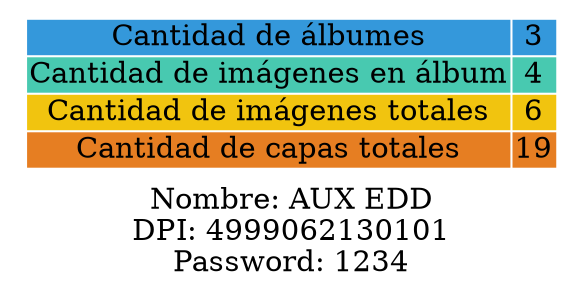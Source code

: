 digraph G{
label="Nombre: AUX EDD
DPI: 4999062130101
Password: 1234";Nodo[shape=none label=<
<TABLE BORDER="0" CELLSPACING="1" CELLPADDING= "1">
<TR>
<TD BGCOLOR="#3498DB">Cantidad de álbumes</TD>
<TD BGCOLOR="#3498DB">3</TD>
</TR>
<TR>
<TD BGCOLOR="#48C9B0">Cantidad de imágenes en álbum</TD>
<TD BGCOLOR="#48C9B0">4</TD>
</TR>
<TR>
<TD BGCOLOR="#F1C40F">Cantidad de imágenes totales</TD>
<TD BGCOLOR="#F1C40F">6</TD>
</TR>
<TR>
<TD BGCOLOR="#E67E22 ">Cantidad de capas totales</TD>
<TD BGCOLOR="#E67E22 ">19</TD>
</TR>
</TABLE>>]
}